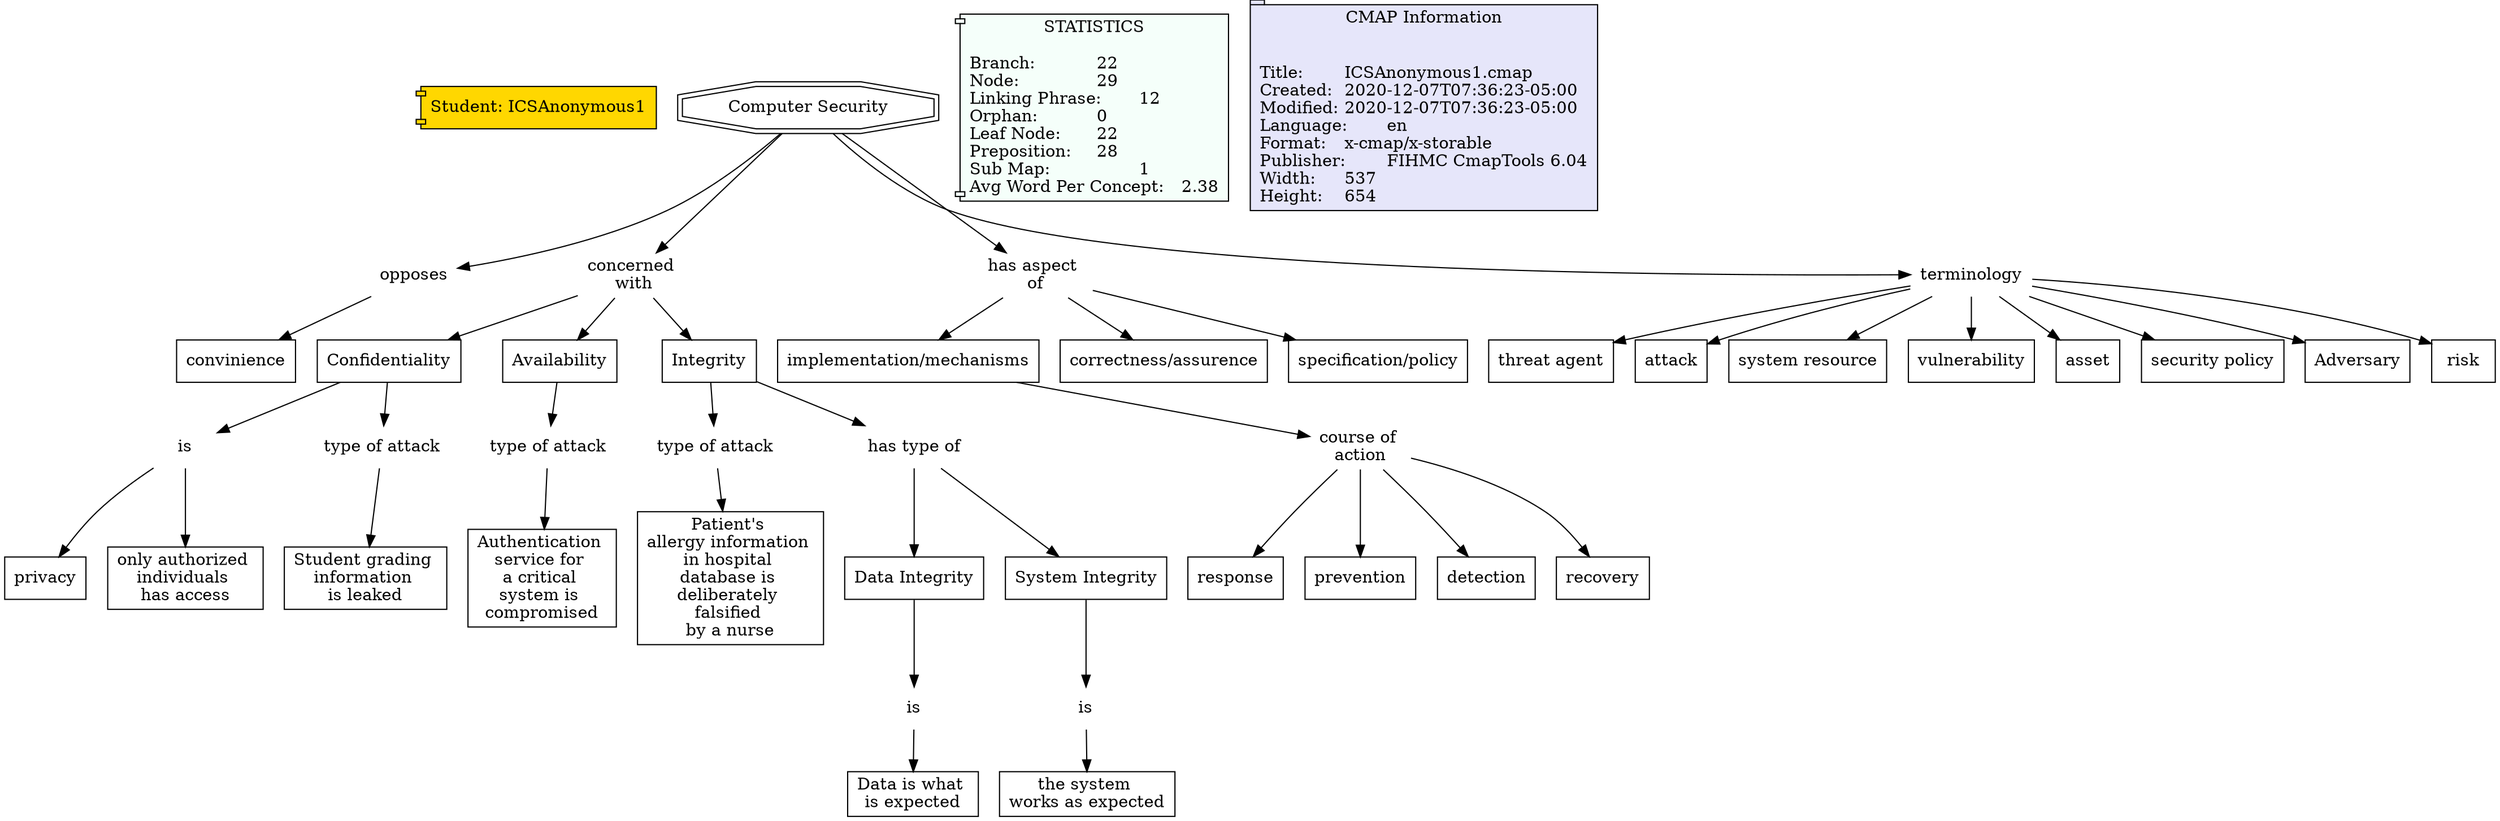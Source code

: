 // The Round Table
digraph {
	Student [label="Student: ICSAnonymous1" fillcolor=gold shape=component style=filled]
	"1RQ0GDRPV-1YRJ085-59" [label="Computer Security
" fillcolor=white shape=doubleoctagon style=filled]
	"1RQ0GVP3G-84PNJ6-GR" [label=opposes shape=none]
	"1RQ0GDRPV-1YRJ085-59" -> "1RQ0GVP3G-84PNJ6-GR" [constraint=true]
	"1RQ0GLL0M-FZ8L0N-BP" [label=is shape=none]
	"1RQ0GLL0P-286P0XL-BX" [label=privacy fillcolor=white shape=rect style=filled]
	"1RQ0GLL0M-FZ8L0N-BP" -> "1RQ0GLL0P-286P0XL-BX" [constraint=true]
	"1RQ0GVP3G-84PNJ6-GR" [label=opposes shape=none]
	"1RQ0GVP3K-FYS7FY-GY" [label=convinience fillcolor=white shape=rect style=filled]
	"1RQ0GVP3G-84PNJ6-GR" -> "1RQ0GVP3K-FYS7FY-GY" [constraint=true]
	"1RQ0GSB2J-X3W0VX-FR" [label="type of attack
" shape=none]
	"1RQ0GSB2M-1NJZ8BT-FY" [label="Patient's 
allergy information 
in hospital 
database is 
deliberately 
falsified 
by a nurse
" fillcolor=white shape=rect style=filled]
	"1RQ0GSB2J-X3W0VX-FR" -> "1RQ0GSB2M-1NJZ8BT-FY" [constraint=true]
	"1RQ0GDRS0-K6XCB4-5D" [label="concerned 
with" shape=none]
	"1RQ0GDRS4-125JX7L-5P" [label=Confidentiality fillcolor=white shape=rect style=filled]
	"1RQ0GDRS0-K6XCB4-5D" -> "1RQ0GDRS4-125JX7L-5P" [constraint=true]
	"1RQ0H061G-21JB349-L0" [label="implementation/mechanisms" fillcolor=white shape=rect style=filled]
	"1RQ0H1X54-17WYK82-LJ" [label="course of 
action" shape=none]
	"1RQ0H061G-21JB349-L0" -> "1RQ0H1X54-17WYK82-LJ" [constraint=true]
	"1RQ0H1X54-17WYK82-LJ" [label="course of 
action" shape=none]
	"1RQ0H22G4-CGD6CZ-M1" [label=response fillcolor=white shape=rect style=filled]
	"1RQ0H1X54-17WYK82-LJ" -> "1RQ0H22G4-CGD6CZ-M1" [constraint=true]
	"1RQ0H1X54-17WYK82-LJ" [label="course of 
action" shape=none]
	"1RQ0H28WW-1P3DDBX-M9" [label=prevention fillcolor=white shape=rect style=filled]
	"1RQ0H1X54-17WYK82-LJ" -> "1RQ0H28WW-1P3DDBX-M9" [constraint=true]
	"1RQ0GDRPV-1YRJ085-59" [label="Computer Security
" fillcolor=white shape=doubleoctagon style=filled]
	"1RQ0GZSRP-1GWVLTP-KJ" [label="has aspect 
of" shape=none]
	"1RQ0GDRPV-1YRJ085-59" -> "1RQ0GZSRP-1GWVLTP-KJ" [constraint=true]
	"1RQ0GDRS4-125JX7L-5P" [label=Confidentiality fillcolor=white shape=rect style=filled]
	"1RQ0GLL0M-FZ8L0N-BP" [label=is shape=none]
	"1RQ0GDRS4-125JX7L-5P" -> "1RQ0GLL0M-FZ8L0N-BP" [constraint=true]
	"1RQ0GP2FC-26FJZJ-CG" [label="has type of
" shape=none]
	"1RQ0GP2FF-JDF0TP-CP" [label="Data Integrity
" fillcolor=white shape=rect style=filled]
	"1RQ0GP2FC-26FJZJ-CG" -> "1RQ0GP2FF-JDF0TP-CP" [constraint=true]
	"1RQ0GP2FC-26FJZJ-CG" [label="has type of
" shape=none]
	"1RQ0GPKKV-NF24H8-CZ" [label="System Integrity
" fillcolor=white shape=rect style=filled]
	"1RQ0GP2FC-26FJZJ-CG" -> "1RQ0GPKKV-NF24H8-CZ" [constraint=true]
	"1RQ0GDRS4-125JX7L-5P" [label=Confidentiality fillcolor=white shape=rect style=filled]
	"1RQ0GRPNN-XFZ8RR-F8" [label="type of attack
" shape=none]
	"1RQ0GDRS4-125JX7L-5P" -> "1RQ0GRPNN-XFZ8RR-F8" [constraint=true]
	"1RQ0GLL0M-FZ8L0N-BP" [label=is shape=none]
	"1RQ0GN2BJ-4R6FJ2-C6" [label="only authorized 
individuals 
has access
" fillcolor=white shape=rect style=filled]
	"1RQ0GLL0M-FZ8L0N-BP" -> "1RQ0GN2BJ-4R6FJ2-C6" [constraint=true]
	"1RQ0GQRPV-1HH6JN0-DR" [label=is shape=none]
	"1RQ0GQRPX-1JZZLFH-DZ" [label="Data is what 
is expected
" fillcolor=white shape=rect style=filled]
	"1RQ0GQRPV-1HH6JN0-DR" -> "1RQ0GQRPX-1JZZLFH-DZ" [constraint=true]
	"1RQ0GRPNN-XFZ8RR-F8" [label="type of attack
" shape=none]
	"1RQ0GRPNZ-Z6HTJ7-FG" [label="Student grading 
information 
is leaked" fillcolor=white shape=rect style=filled]
	"1RQ0GRPNN-XFZ8RR-F8" -> "1RQ0GRPNZ-Z6HTJ7-FG" [constraint=true]
	"1RQ0GDRPV-1YRJ085-59" [label="Computer Security
" fillcolor=white shape=doubleoctagon style=filled]
	"1RQ0GDRS0-K6XCB4-5D" [label="concerned 
with" shape=none]
	"1RQ0GDRPV-1YRJ085-59" -> "1RQ0GDRS0-K6XCB4-5D" [constraint=true]
	"1RQ0GWPTZ-17SCBSR-H7" [label=terminology shape=none]
	"1RQ0GWYF4-PWGFM2-HQ" [label="threat agent
" fillcolor=white shape=rect style=filled]
	"1RQ0GWPTZ-17SCBSR-H7" -> "1RQ0GWYF4-PWGFM2-HQ" [constraint=true]
	"1RQ0GZSRP-1GWVLTP-KJ" [label="has aspect 
of" shape=none]
	"1RQ0H061G-21JB349-L0" [label="implementation/mechanisms" fillcolor=white shape=rect style=filled]
	"1RQ0GZSRP-1GWVLTP-KJ" -> "1RQ0H061G-21JB349-L0" [constraint=true]
	"1RQ0GT6LY-2CJS44-G7" [label="type of attack
" shape=none]
	"1RQ0GT6M1-Z6YP05-GG" [label="Authentication 
service for 
a critical 
system is 
compromised" fillcolor=white shape=rect style=filled]
	"1RQ0GT6LY-2CJS44-G7" -> "1RQ0GT6M1-Z6YP05-GG" [constraint=true]
	"1RQ0GF9X4-10PWG9S-68" [label=Availability fillcolor=white shape=rect style=filled]
	"1RQ0GT6LY-2CJS44-G7" [label="type of attack
" shape=none]
	"1RQ0GF9X4-10PWG9S-68" -> "1RQ0GT6LY-2CJS44-G7" [constraint=true]
	"1RQ0GWPTZ-17SCBSR-H7" [label=terminology shape=none]
	"1RQ0GX6V5-2488H53-HZ" [label=attack fillcolor=white shape=rect style=filled]
	"1RQ0GWPTZ-17SCBSR-H7" -> "1RQ0GX6V5-2488H53-HZ" [constraint=true]
	"1RQ0GWPTZ-17SCBSR-H7" [label=terminology shape=none]
	"1RQ0GY0MW-1ND2QLP-JR" [label="system resource
" fillcolor=white shape=rect style=filled]
	"1RQ0GWPTZ-17SCBSR-H7" -> "1RQ0GY0MW-1ND2QLP-JR" [constraint=true]
	"1RQ0GF25B-S4KTYJ-60" [label=Integrity fillcolor=white shape=rect style=filled]
	"1RQ0GP2FC-26FJZJ-CG" [label="has type of
" shape=none]
	"1RQ0GF25B-S4KTYJ-60" -> "1RQ0GP2FC-26FJZJ-CG" [constraint=true]
	"1RQ0GF25B-S4KTYJ-60" [label=Integrity fillcolor=white shape=rect style=filled]
	"1RQ0GSB2J-X3W0VX-FR" [label="type of attack
" shape=none]
	"1RQ0GF25B-S4KTYJ-60" -> "1RQ0GSB2J-X3W0VX-FR" [constraint=true]
	"1RQ0GWPTZ-17SCBSR-H7" [label=terminology shape=none]
	"1RQ0GYK5G-XN5N5B-K8" [label=vulnerability fillcolor=white shape=rect style=filled]
	"1RQ0GWPTZ-17SCBSR-H7" -> "1RQ0GYK5G-XN5N5B-K8" [constraint=true]
	"1RQ0GPKKV-NF24H8-CZ" [label="System Integrity
" fillcolor=white shape=rect style=filled]
	"1RQ0GQ9HP-219DFT5-D7" [label=is shape=none]
	"1RQ0GPKKV-NF24H8-CZ" -> "1RQ0GQ9HP-219DFT5-D7" [constraint=true]
	"1RQ0H1X54-17WYK82-LJ" [label="course of 
action" shape=none]
	"1RQ0H1X57-NWZ945-LR" [label=detection fillcolor=white shape=rect style=filled]
	"1RQ0H1X54-17WYK82-LJ" -> "1RQ0H1X57-NWZ945-LR" [constraint=true]
	"1RQ0GWPTZ-17SCBSR-H7" [label=terminology shape=none]
	"1RQ0GY5MR-LTVFSW-K0" [label=asset fillcolor=white shape=rect style=filled]
	"1RQ0GWPTZ-17SCBSR-H7" -> "1RQ0GY5MR-LTVFSW-K0" [constraint=true]
	"1RQ0GDRS0-K6XCB4-5D" [label="concerned 
with" shape=none]
	"1RQ0GF9X4-10PWG9S-68" [label=Availability fillcolor=white shape=rect style=filled]
	"1RQ0GDRS0-K6XCB4-5D" -> "1RQ0GF9X4-10PWG9S-68" [constraint=true]
	"1RQ0GZSRP-1GWVLTP-KJ" [label="has aspect 
of" shape=none]
	"1RQ0H0H61-1214J66-L8" [label="correctness/assurence" fillcolor=white shape=rect style=filled]
	"1RQ0GZSRP-1GWVLTP-KJ" -> "1RQ0H0H61-1214J66-L8" [constraint=true]
	"1RQ0GDRS0-K6XCB4-5D" [label="concerned 
with" shape=none]
	"1RQ0GF25B-S4KTYJ-60" [label=Integrity fillcolor=white shape=rect style=filled]
	"1RQ0GDRS0-K6XCB4-5D" -> "1RQ0GF25B-S4KTYJ-60" [constraint=true]
	"1RQ0GWPTZ-17SCBSR-H7" [label=terminology shape=none]
	"1RQ0GXRC3-1YWBGTP-JH" [label="security policy
" fillcolor=white shape=rect style=filled]
	"1RQ0GWPTZ-17SCBSR-H7" -> "1RQ0GXRC3-1YWBGTP-JH" [constraint=true]
	"1RQ0GWPTZ-17SCBSR-H7" [label=terminology shape=none]
	"1RQ0GWPV3-KWK0Z5-HF" [label=Adversary fillcolor=white shape=rect style=filled]
	"1RQ0GWPTZ-17SCBSR-H7" -> "1RQ0GWPV3-KWK0Z5-HF" [constraint=true]
	"1RQ0GZSRP-1GWVLTP-KJ" [label="has aspect 
of" shape=none]
	"1RQ0GZSRY-241PHCZ-KQ" [label="specification/policy" fillcolor=white shape=rect style=filled]
	"1RQ0GZSRP-1GWVLTP-KJ" -> "1RQ0GZSRY-241PHCZ-KQ" [constraint=true]
	"1RQ0GQ9HP-219DFT5-D7" [label=is shape=none]
	"1RQ0GQ9HR-3BVJVM-DG" [label="the system 
works as expected
" fillcolor=white shape=rect style=filled]
	"1RQ0GQ9HP-219DFT5-D7" -> "1RQ0GQ9HR-3BVJVM-DG" [constraint=true]
	"1RQ0GP2FF-JDF0TP-CP" [label="Data Integrity
" fillcolor=white shape=rect style=filled]
	"1RQ0GQRPV-1HH6JN0-DR" [label=is shape=none]
	"1RQ0GP2FF-JDF0TP-CP" -> "1RQ0GQRPV-1HH6JN0-DR" [constraint=true]
	"1RQ0GDRPV-1YRJ085-59" [label="Computer Security
" fillcolor=white shape=doubleoctagon style=filled]
	"1RQ0GWPTZ-17SCBSR-H7" [label=terminology shape=none]
	"1RQ0GDRPV-1YRJ085-59" -> "1RQ0GWPTZ-17SCBSR-H7" [constraint=true]
	"1RQ0GWPTZ-17SCBSR-H7" [label=terminology shape=none]
	"1RQ0GXDF2-8CCHZ4-J7" [label=risk fillcolor=white shape=rect style=filled]
	"1RQ0GWPTZ-17SCBSR-H7" -> "1RQ0GXDF2-8CCHZ4-J7" [constraint=true]
	"1RQ0H1X54-17WYK82-LJ" [label="course of 
action" shape=none]
	"1RQ0H2FYF-VFVMSL-MK" [label=recovery fillcolor=white shape=rect style=filled]
	"1RQ0H1X54-17WYK82-LJ" -> "1RQ0H2FYF-VFVMSL-MK" [constraint=true]
	statictics [label="STATISTICS
\lBranch:		22\lNode:		29\lLinking Phrase:	12\lOrphan:		0\lLeaf Node:	22\lPreposition:	28\lSub Map:		1\lAvg Word Per Concept:	2.38\l" Gsplines=true fillcolor="#F5FFFA" shape=component style=filled]
	file_info [label="CMAP Information

\lTitle:	ICSAnonymous1.cmap\lCreated:	2020-12-07T07:36:23-05:00\lModified:	2020-12-07T07:36:23-05:00\lLanguage:	en\lFormat:	x-cmap/x-storable\lPublisher:	FIHMC CmapTools 6.04\lWidth:	537\lHeight:	654\l" Gsplines=true fillcolor="#E6E6FA" shape=tab style=filled]
}
